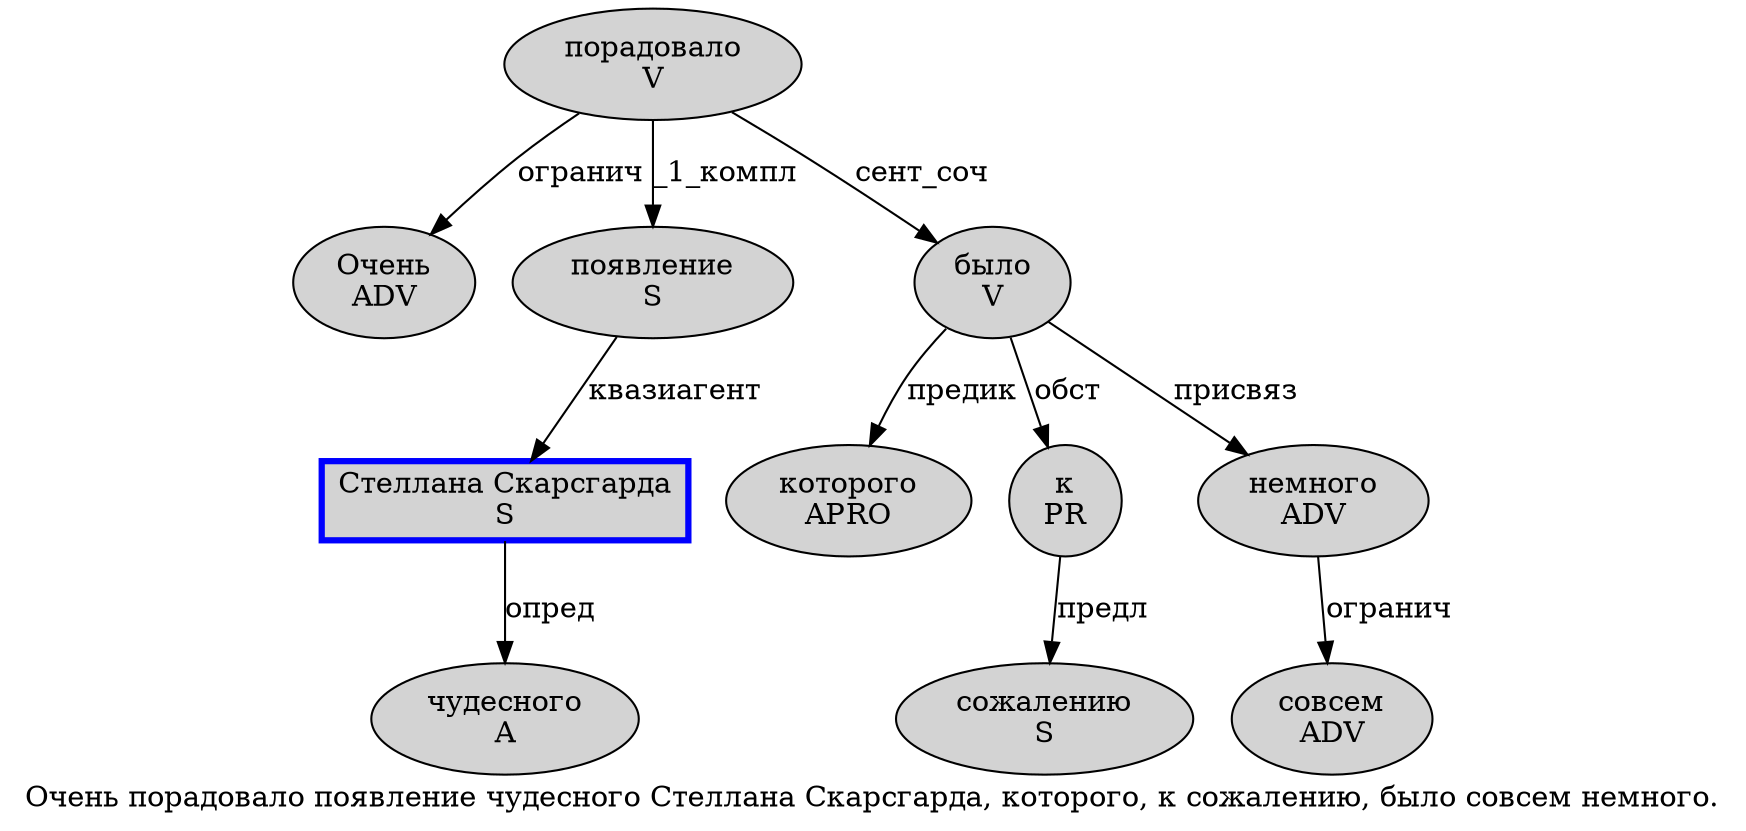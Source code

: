 digraph SENTENCE_264 {
	graph [label="Очень порадовало появление чудесного Стеллана Скарсгарда, которого, к сожалению, было совсем немного."]
	node [style=filled]
		0 [label="Очень
ADV" color="" fillcolor=lightgray penwidth=1 shape=ellipse]
		1 [label="порадовало
V" color="" fillcolor=lightgray penwidth=1 shape=ellipse]
		2 [label="появление
S" color="" fillcolor=lightgray penwidth=1 shape=ellipse]
		3 [label="чудесного
A" color="" fillcolor=lightgray penwidth=1 shape=ellipse]
		4 [label="Стеллана Скарсгарда
S" color=blue fillcolor=lightgray penwidth=3 shape=box]
		6 [label="которого
APRO" color="" fillcolor=lightgray penwidth=1 shape=ellipse]
		8 [label="к
PR" color="" fillcolor=lightgray penwidth=1 shape=ellipse]
		9 [label="сожалению
S" color="" fillcolor=lightgray penwidth=1 shape=ellipse]
		11 [label="было
V" color="" fillcolor=lightgray penwidth=1 shape=ellipse]
		12 [label="совсем
ADV" color="" fillcolor=lightgray penwidth=1 shape=ellipse]
		13 [label="немного
ADV" color="" fillcolor=lightgray penwidth=1 shape=ellipse]
			2 -> 4 [label="квазиагент"]
			1 -> 0 [label="огранич"]
			1 -> 2 [label="_1_компл"]
			1 -> 11 [label="сент_соч"]
			4 -> 3 [label="опред"]
			11 -> 6 [label="предик"]
			11 -> 8 [label="обст"]
			11 -> 13 [label="присвяз"]
			13 -> 12 [label="огранич"]
			8 -> 9 [label="предл"]
}